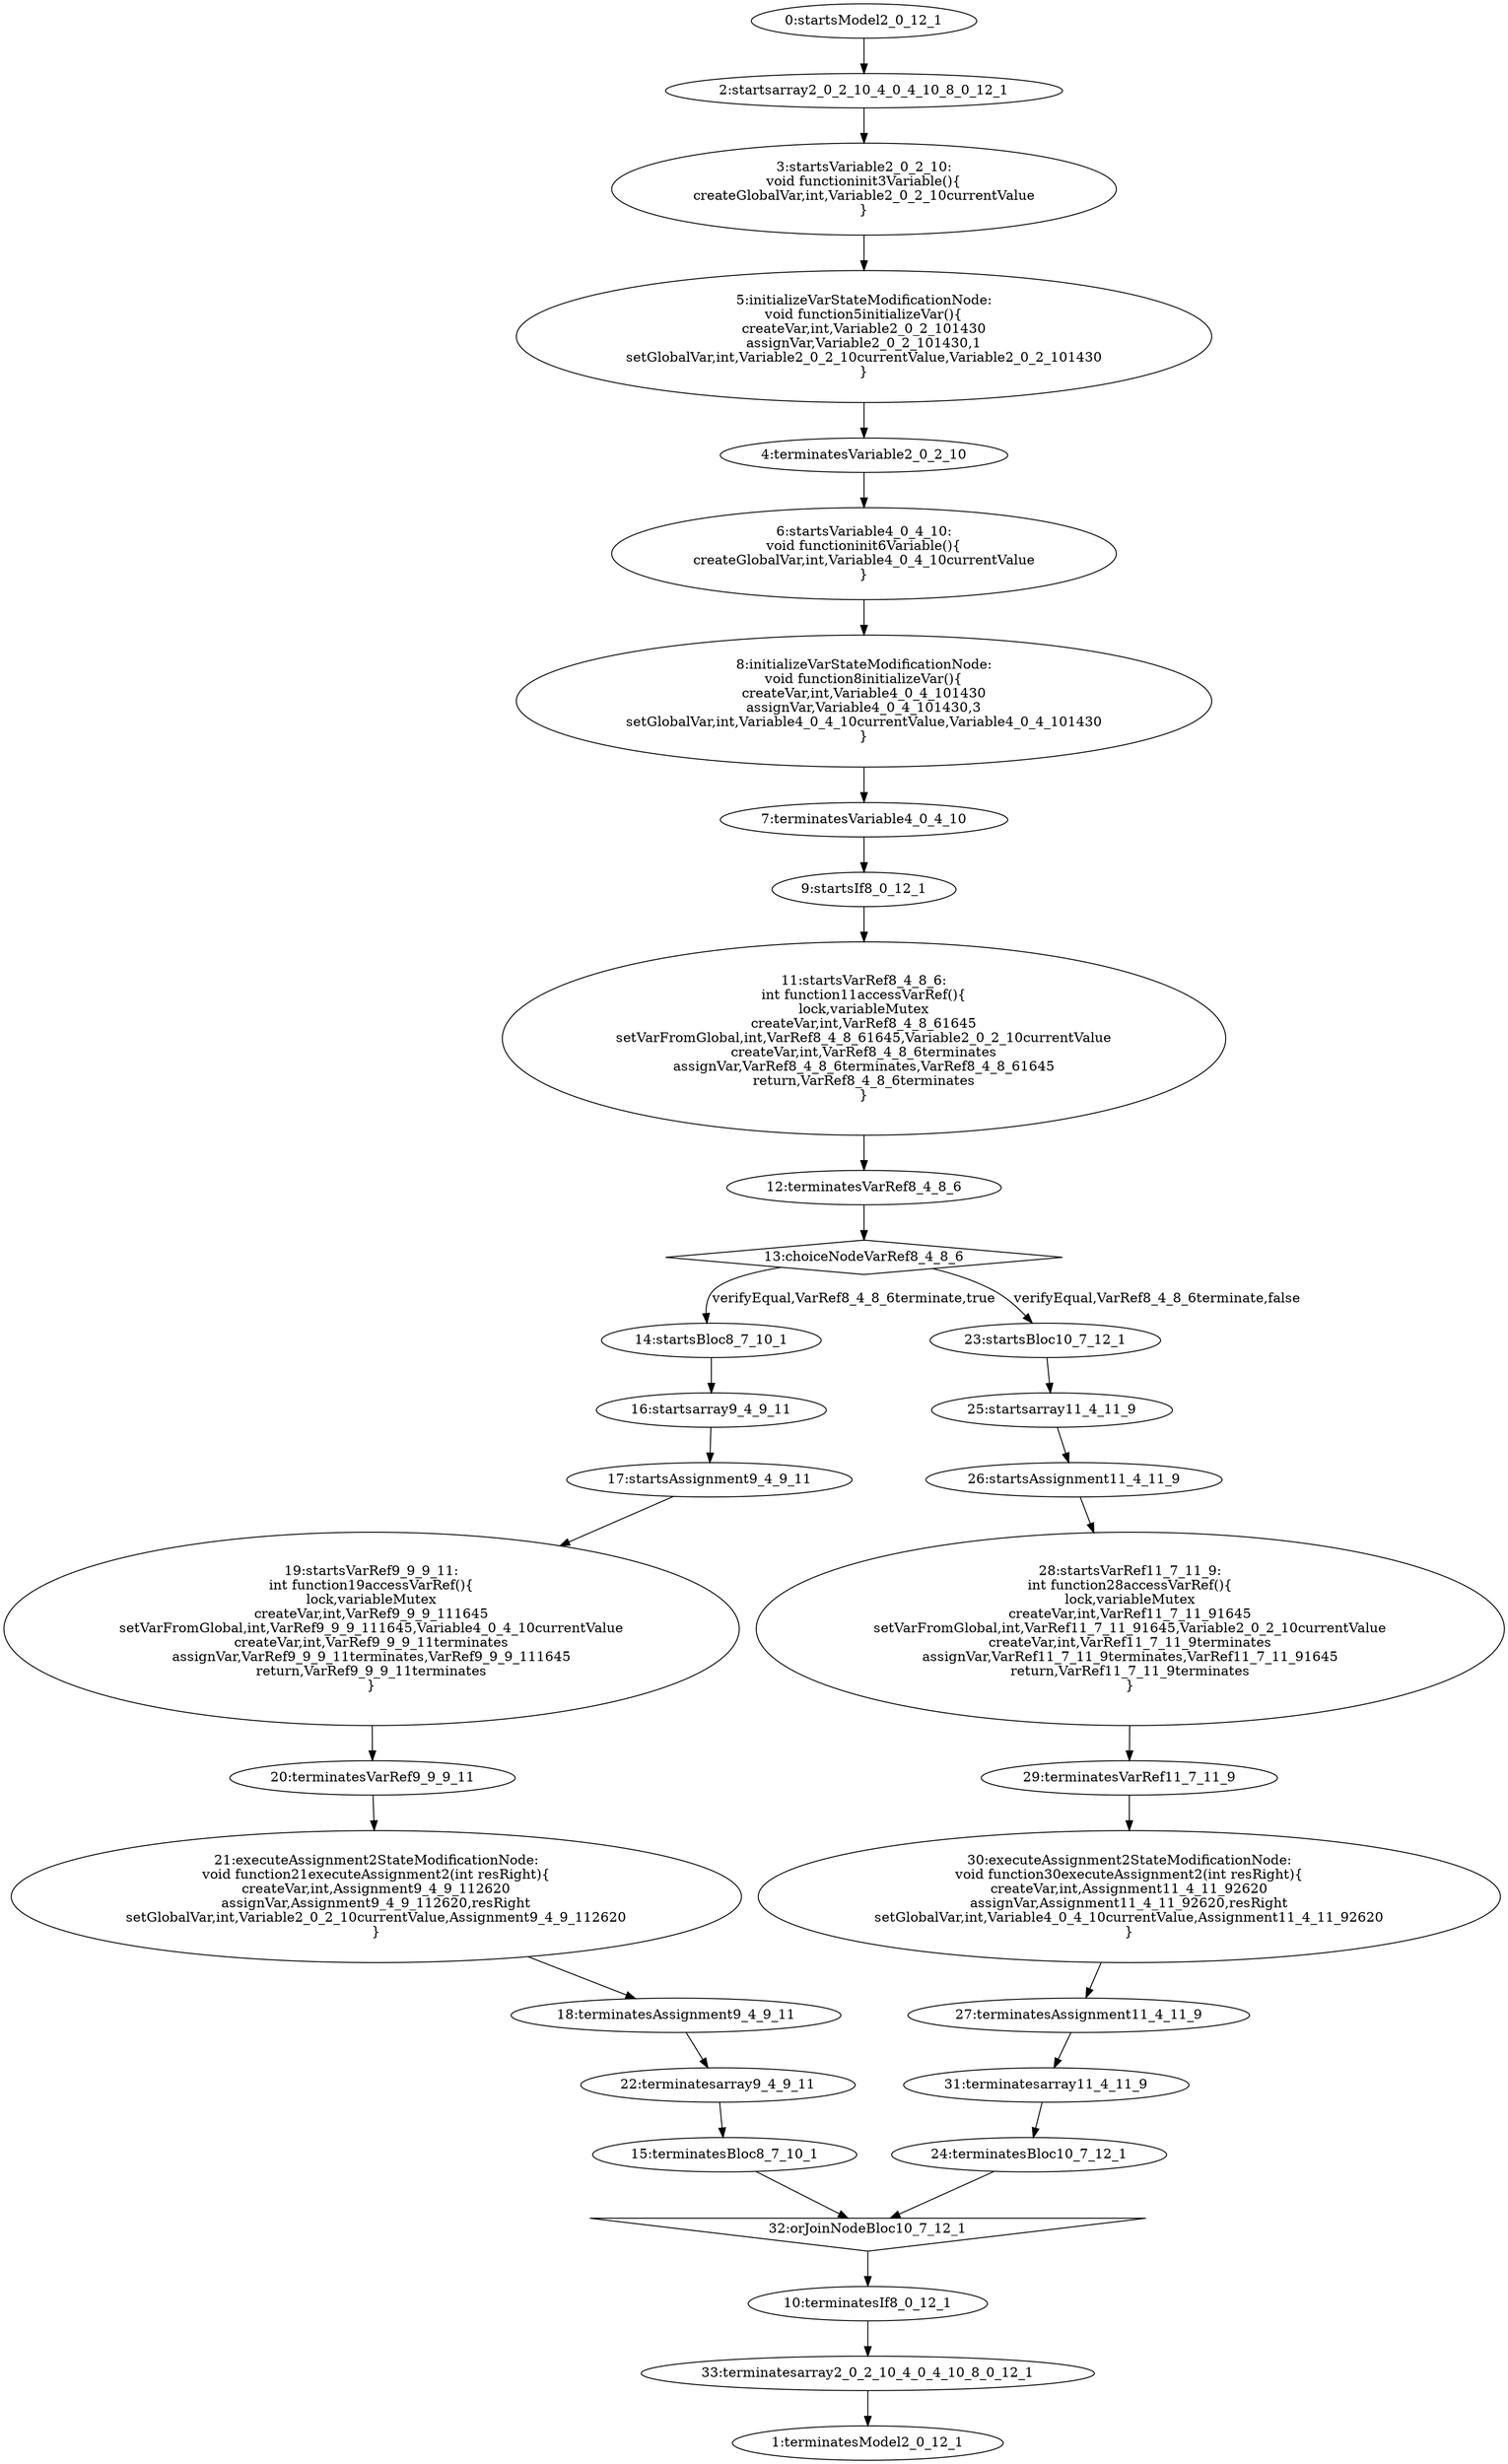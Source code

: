 digraph G {
  "0" [label="0:startsModel2_0_12_1" shape="ellipse" ];
  "1" [label="1:terminatesModel2_0_12_1" shape="ellipse" ];
  "2" [label="2:startsarray2_0_2_10_4_0_4_10_8_0_12_1" shape="ellipse" ];
  "3" [label="3:startsVariable2_0_2_10:
void functioninit3Variable(){
createGlobalVar,int,Variable2_0_2_10currentValue
}" shape="ellipse" ];
  "4" [label="4:terminatesVariable2_0_2_10" shape="ellipse" ];
  "5" [label="5:initializeVarStateModificationNode:
void function5initializeVar(){
createVar,int,Variable2_0_2_101430
assignVar,Variable2_0_2_101430,1
setGlobalVar,int,Variable2_0_2_10currentValue,Variable2_0_2_101430
}" shape="ellipse" ];
  "6" [label="6:startsVariable4_0_4_10:
void functioninit6Variable(){
createGlobalVar,int,Variable4_0_4_10currentValue
}" shape="ellipse" ];
  "7" [label="7:terminatesVariable4_0_4_10" shape="ellipse" ];
  "8" [label="8:initializeVarStateModificationNode:
void function8initializeVar(){
createVar,int,Variable4_0_4_101430
assignVar,Variable4_0_4_101430,3
setGlobalVar,int,Variable4_0_4_10currentValue,Variable4_0_4_101430
}" shape="ellipse" ];
  "9" [label="9:startsIf8_0_12_1" shape="ellipse" ];
  "10" [label="10:terminatesIf8_0_12_1" shape="ellipse" ];
  "11" [label="11:startsVarRef8_4_8_6:
int function11accessVarRef(){
lock,variableMutex
createVar,int,VarRef8_4_8_61645
setVarFromGlobal,int,VarRef8_4_8_61645,Variable2_0_2_10currentValue
createVar,int,VarRef8_4_8_6terminates
assignVar,VarRef8_4_8_6terminates,VarRef8_4_8_61645
return,VarRef8_4_8_6terminates
}" shape="ellipse" ];
  "12" [label="12:terminatesVarRef8_4_8_6" shape="ellipse" ];
  "13" [label="13:choiceNodeVarRef8_4_8_6" shape="diamond" ];
  "14" [label="14:startsBloc8_7_10_1" shape="ellipse" ];
  "15" [label="15:terminatesBloc8_7_10_1" shape="ellipse" ];
  "16" [label="16:startsarray9_4_9_11" shape="ellipse" ];
  "17" [label="17:startsAssignment9_4_9_11" shape="ellipse" ];
  "18" [label="18:terminatesAssignment9_4_9_11" shape="ellipse" ];
  "19" [label="19:startsVarRef9_9_9_11:
int function19accessVarRef(){
lock,variableMutex
createVar,int,VarRef9_9_9_111645
setVarFromGlobal,int,VarRef9_9_9_111645,Variable4_0_4_10currentValue
createVar,int,VarRef9_9_9_11terminates
assignVar,VarRef9_9_9_11terminates,VarRef9_9_9_111645
return,VarRef9_9_9_11terminates
}" shape="ellipse" ];
  "20" [label="20:terminatesVarRef9_9_9_11" shape="ellipse" ];
  "21" [label="21:executeAssignment2StateModificationNode:
void function21executeAssignment2(int resRight){
createVar,int,Assignment9_4_9_112620
assignVar,Assignment9_4_9_112620,resRight
setGlobalVar,int,Variable2_0_2_10currentValue,Assignment9_4_9_112620
}" shape="ellipse" ];
  "22" [label="22:terminatesarray9_4_9_11" shape="ellipse" ];
  "23" [label="23:startsBloc10_7_12_1" shape="ellipse" ];
  "24" [label="24:terminatesBloc10_7_12_1" shape="ellipse" ];
  "25" [label="25:startsarray11_4_11_9" shape="ellipse" ];
  "26" [label="26:startsAssignment11_4_11_9" shape="ellipse" ];
  "27" [label="27:terminatesAssignment11_4_11_9" shape="ellipse" ];
  "28" [label="28:startsVarRef11_7_11_9:
int function28accessVarRef(){
lock,variableMutex
createVar,int,VarRef11_7_11_91645
setVarFromGlobal,int,VarRef11_7_11_91645,Variable2_0_2_10currentValue
createVar,int,VarRef11_7_11_9terminates
assignVar,VarRef11_7_11_9terminates,VarRef11_7_11_91645
return,VarRef11_7_11_9terminates
}" shape="ellipse" ];
  "29" [label="29:terminatesVarRef11_7_11_9" shape="ellipse" ];
  "30" [label="30:executeAssignment2StateModificationNode:
void function30executeAssignment2(int resRight){
createVar,int,Assignment11_4_11_92620
assignVar,Assignment11_4_11_92620,resRight
setGlobalVar,int,Variable4_0_4_10currentValue,Assignment11_4_11_92620
}" shape="ellipse" ];
  "31" [label="31:terminatesarray11_4_11_9" shape="ellipse" ];
  "32" [label="32:orJoinNodeBloc10_7_12_1" shape="invtriangle" ];
  "33" [label="33:terminatesarray2_0_2_10_4_0_4_10_8_0_12_1" shape="ellipse" ];
  "0" -> "2" [label=""];
  "3" -> "5" [label=""];
  "5" -> "4" [label=""];
  "2" -> "3" [label=""];
  "6" -> "8" [label=""];
  "8" -> "7" [label=""];
  "4" -> "6" [label=""];
  "11" -> "12" [label=""];
  "9" -> "11" [label=""];
  "12" -> "13" [label=""];
  "14" -> "16" [label=""];
  "19" -> "20" [label=""];
  "17" -> "19" [label=""];
  "20" -> "21" [label=""];
  "21" -> "18" [label=""];
  "16" -> "17" [label=""];
  "18" -> "22" [label=""];
  "22" -> "15" [label=""];
  "13" -> "14" [label="verifyEqual,VarRef8_4_8_6terminate,true"];
  "23" -> "25" [label=""];
  "28" -> "29" [label=""];
  "26" -> "28" [label=""];
  "29" -> "30" [label=""];
  "30" -> "27" [label=""];
  "25" -> "26" [label=""];
  "27" -> "31" [label=""];
  "31" -> "24" [label=""];
  "13" -> "23" [label="verifyEqual,VarRef8_4_8_6terminate,false"];
  "24" -> "32" [label=""];
  "15" -> "32" [label=""];
  "32" -> "10" [label=""];
  "7" -> "9" [label=""];
  "10" -> "33" [label=""];
  "33" -> "1" [label=""];
}